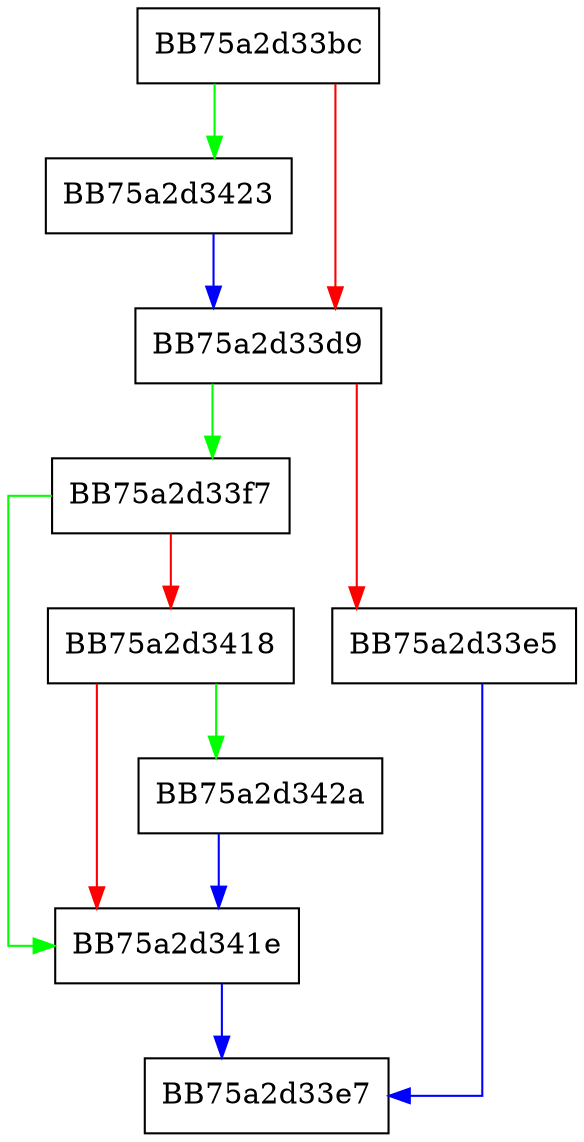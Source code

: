 digraph GetGlobalAttribute {
  node [shape="box"];
  graph [splines=ortho];
  BB75a2d33bc -> BB75a2d3423 [color="green"];
  BB75a2d33bc -> BB75a2d33d9 [color="red"];
  BB75a2d33d9 -> BB75a2d33f7 [color="green"];
  BB75a2d33d9 -> BB75a2d33e5 [color="red"];
  BB75a2d33e5 -> BB75a2d33e7 [color="blue"];
  BB75a2d33f7 -> BB75a2d341e [color="green"];
  BB75a2d33f7 -> BB75a2d3418 [color="red"];
  BB75a2d3418 -> BB75a2d342a [color="green"];
  BB75a2d3418 -> BB75a2d341e [color="red"];
  BB75a2d341e -> BB75a2d33e7 [color="blue"];
  BB75a2d3423 -> BB75a2d33d9 [color="blue"];
  BB75a2d342a -> BB75a2d341e [color="blue"];
}